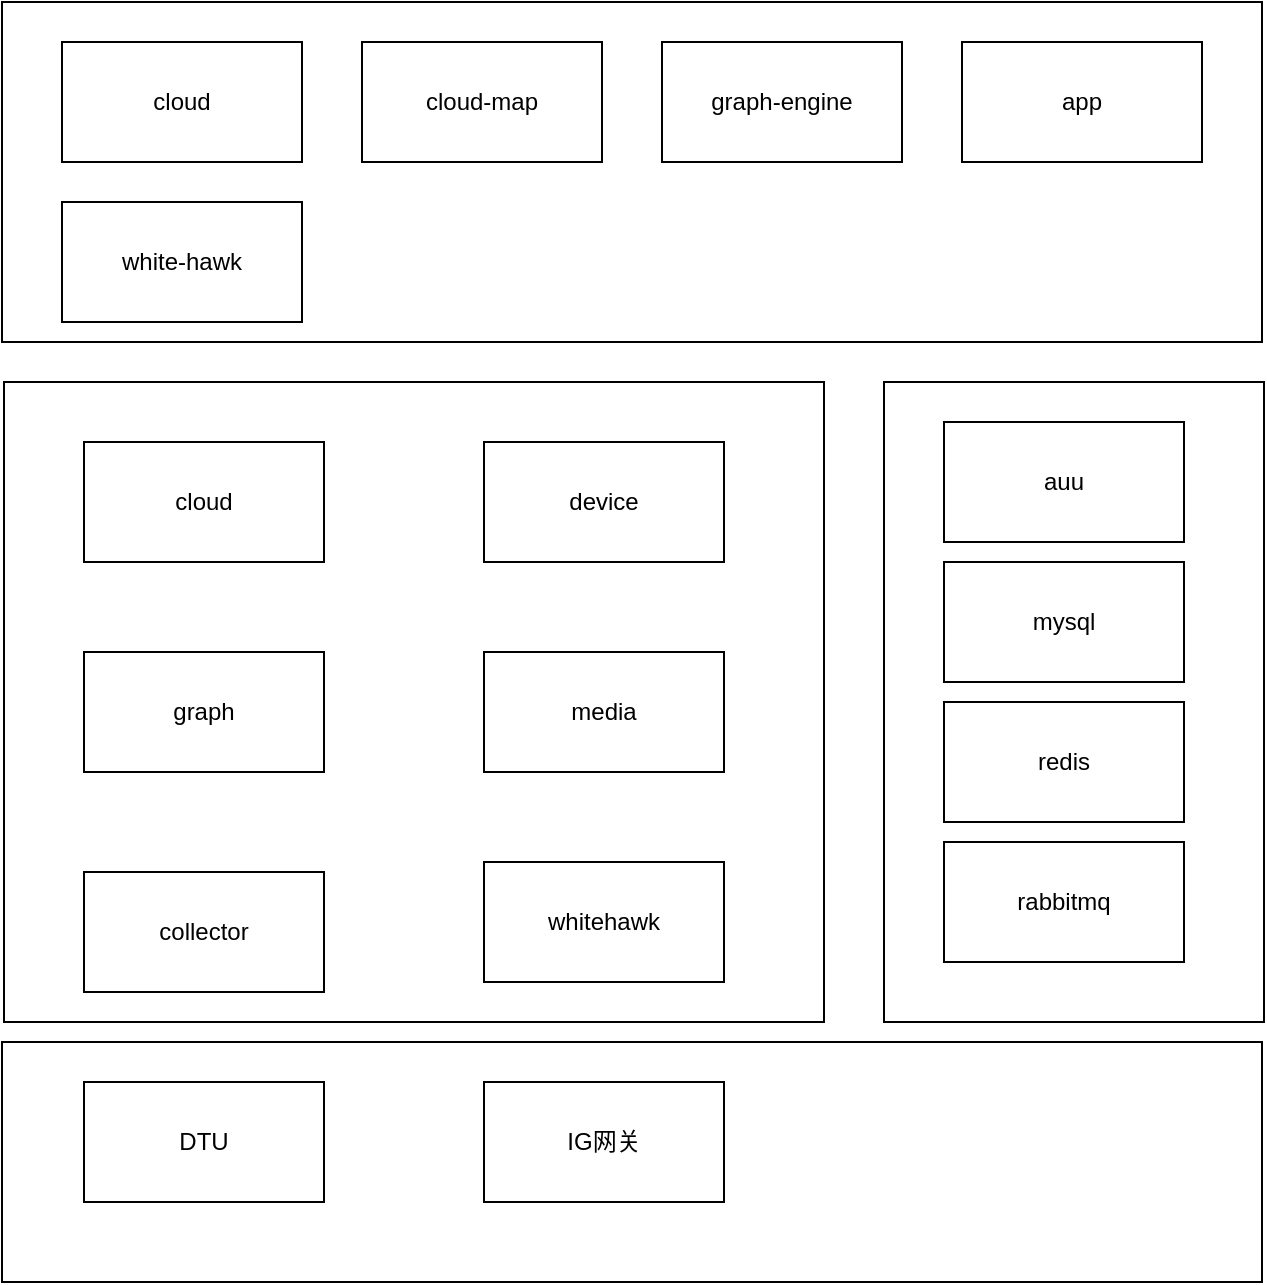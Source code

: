 <mxfile version="16.6.7" type="github">
  <diagram id="SLLuBpoNy_4SxYhZYfxs" name="Page-1">
    <mxGraphModel dx="1422" dy="762" grid="1" gridSize="10" guides="1" tooltips="1" connect="1" arrows="1" fold="1" page="1" pageScale="1" pageWidth="827" pageHeight="1169" math="0" shadow="0">
      <root>
        <mxCell id="0" />
        <mxCell id="1" parent="0" />
        <mxCell id="gejlEAwX7iSPkvuFeyuZ-20" value="" style="rounded=0;whiteSpace=wrap;html=1;" parent="1" vertex="1">
          <mxGeometry x="540" y="340" width="190" height="320" as="geometry" />
        </mxCell>
        <mxCell id="gejlEAwX7iSPkvuFeyuZ-11" value="" style="rounded=0;whiteSpace=wrap;html=1;" parent="1" vertex="1">
          <mxGeometry x="99" y="150" width="630" height="170" as="geometry" />
        </mxCell>
        <mxCell id="gejlEAwX7iSPkvuFeyuZ-5" value="cloud" style="rounded=0;whiteSpace=wrap;html=1;" parent="1" vertex="1">
          <mxGeometry x="129" y="170" width="120" height="60" as="geometry" />
        </mxCell>
        <mxCell id="gejlEAwX7iSPkvuFeyuZ-6" value="cloud-map" style="rounded=0;whiteSpace=wrap;html=1;" parent="1" vertex="1">
          <mxGeometry x="279" y="170" width="120" height="60" as="geometry" />
        </mxCell>
        <mxCell id="gejlEAwX7iSPkvuFeyuZ-7" value="graph-engine" style="rounded=0;whiteSpace=wrap;html=1;" parent="1" vertex="1">
          <mxGeometry x="429" y="170" width="120" height="60" as="geometry" />
        </mxCell>
        <mxCell id="gejlEAwX7iSPkvuFeyuZ-8" value="app" style="rounded=0;whiteSpace=wrap;html=1;" parent="1" vertex="1">
          <mxGeometry x="579" y="170" width="120" height="60" as="geometry" />
        </mxCell>
        <mxCell id="gejlEAwX7iSPkvuFeyuZ-10" value="" style="rounded=0;whiteSpace=wrap;html=1;" parent="1" vertex="1">
          <mxGeometry x="100" y="340" width="410" height="320" as="geometry" />
        </mxCell>
        <mxCell id="gejlEAwX7iSPkvuFeyuZ-12" value="auu" style="rounded=0;whiteSpace=wrap;html=1;" parent="1" vertex="1">
          <mxGeometry x="570" y="360" width="120" height="60" as="geometry" />
        </mxCell>
        <mxCell id="gejlEAwX7iSPkvuFeyuZ-13" value="cloud" style="rounded=0;whiteSpace=wrap;html=1;" parent="1" vertex="1">
          <mxGeometry x="140" y="370" width="120" height="60" as="geometry" />
        </mxCell>
        <mxCell id="gejlEAwX7iSPkvuFeyuZ-14" value="collector" style="rounded=0;whiteSpace=wrap;html=1;" parent="1" vertex="1">
          <mxGeometry x="140" y="585" width="120" height="60" as="geometry" />
        </mxCell>
        <mxCell id="gejlEAwX7iSPkvuFeyuZ-15" value="device" style="rounded=0;whiteSpace=wrap;html=1;" parent="1" vertex="1">
          <mxGeometry x="340" y="370" width="120" height="60" as="geometry" />
        </mxCell>
        <mxCell id="gejlEAwX7iSPkvuFeyuZ-17" value="graph" style="rounded=0;whiteSpace=wrap;html=1;" parent="1" vertex="1">
          <mxGeometry x="140" y="475" width="120" height="60" as="geometry" />
        </mxCell>
        <mxCell id="gejlEAwX7iSPkvuFeyuZ-19" value="media" style="rounded=0;whiteSpace=wrap;html=1;" parent="1" vertex="1">
          <mxGeometry x="340" y="475" width="120" height="60" as="geometry" />
        </mxCell>
        <mxCell id="gejlEAwX7iSPkvuFeyuZ-21" value="mysql" style="rounded=0;whiteSpace=wrap;html=1;" parent="1" vertex="1">
          <mxGeometry x="570" y="430" width="120" height="60" as="geometry" />
        </mxCell>
        <mxCell id="gejlEAwX7iSPkvuFeyuZ-22" value="redis" style="rounded=0;whiteSpace=wrap;html=1;" parent="1" vertex="1">
          <mxGeometry x="570" y="500" width="120" height="60" as="geometry" />
        </mxCell>
        <mxCell id="gejlEAwX7iSPkvuFeyuZ-24" value="rabbitmq" style="rounded=0;whiteSpace=wrap;html=1;" parent="1" vertex="1">
          <mxGeometry x="570" y="570" width="120" height="60" as="geometry" />
        </mxCell>
        <mxCell id="gejlEAwX7iSPkvuFeyuZ-25" value="" style="rounded=0;whiteSpace=wrap;html=1;" parent="1" vertex="1">
          <mxGeometry x="99" y="670" width="630" height="120" as="geometry" />
        </mxCell>
        <mxCell id="gejlEAwX7iSPkvuFeyuZ-26" value="DTU" style="rounded=0;whiteSpace=wrap;html=1;" parent="1" vertex="1">
          <mxGeometry x="140" y="690" width="120" height="60" as="geometry" />
        </mxCell>
        <mxCell id="gejlEAwX7iSPkvuFeyuZ-27" value="IG网关" style="rounded=0;whiteSpace=wrap;html=1;" parent="1" vertex="1">
          <mxGeometry x="340" y="690" width="120" height="60" as="geometry" />
        </mxCell>
        <mxCell id="2WlKTzHQoLyTZRVu-gYs-1" value="whitehawk" style="rounded=0;whiteSpace=wrap;html=1;" vertex="1" parent="1">
          <mxGeometry x="340" y="580" width="120" height="60" as="geometry" />
        </mxCell>
        <mxCell id="2WlKTzHQoLyTZRVu-gYs-2" value="white-hawk" style="rounded=0;whiteSpace=wrap;html=1;" vertex="1" parent="1">
          <mxGeometry x="129" y="250" width="120" height="60" as="geometry" />
        </mxCell>
      </root>
    </mxGraphModel>
  </diagram>
</mxfile>
